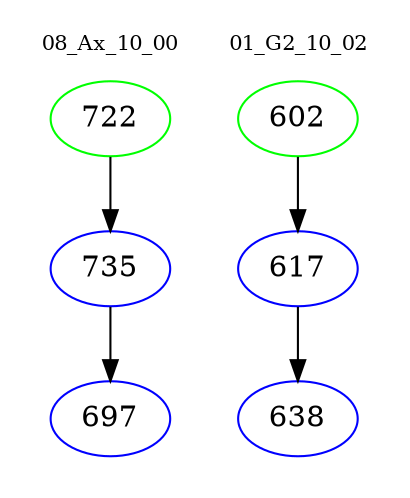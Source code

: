digraph{
subgraph cluster_0 {
color = white
label = "08_Ax_10_00";
fontsize=10;
T0_722 [label="722", color="green"]
T0_722 -> T0_735 [color="black"]
T0_735 [label="735", color="blue"]
T0_735 -> T0_697 [color="black"]
T0_697 [label="697", color="blue"]
}
subgraph cluster_1 {
color = white
label = "01_G2_10_02";
fontsize=10;
T1_602 [label="602", color="green"]
T1_602 -> T1_617 [color="black"]
T1_617 [label="617", color="blue"]
T1_617 -> T1_638 [color="black"]
T1_638 [label="638", color="blue"]
}
}
